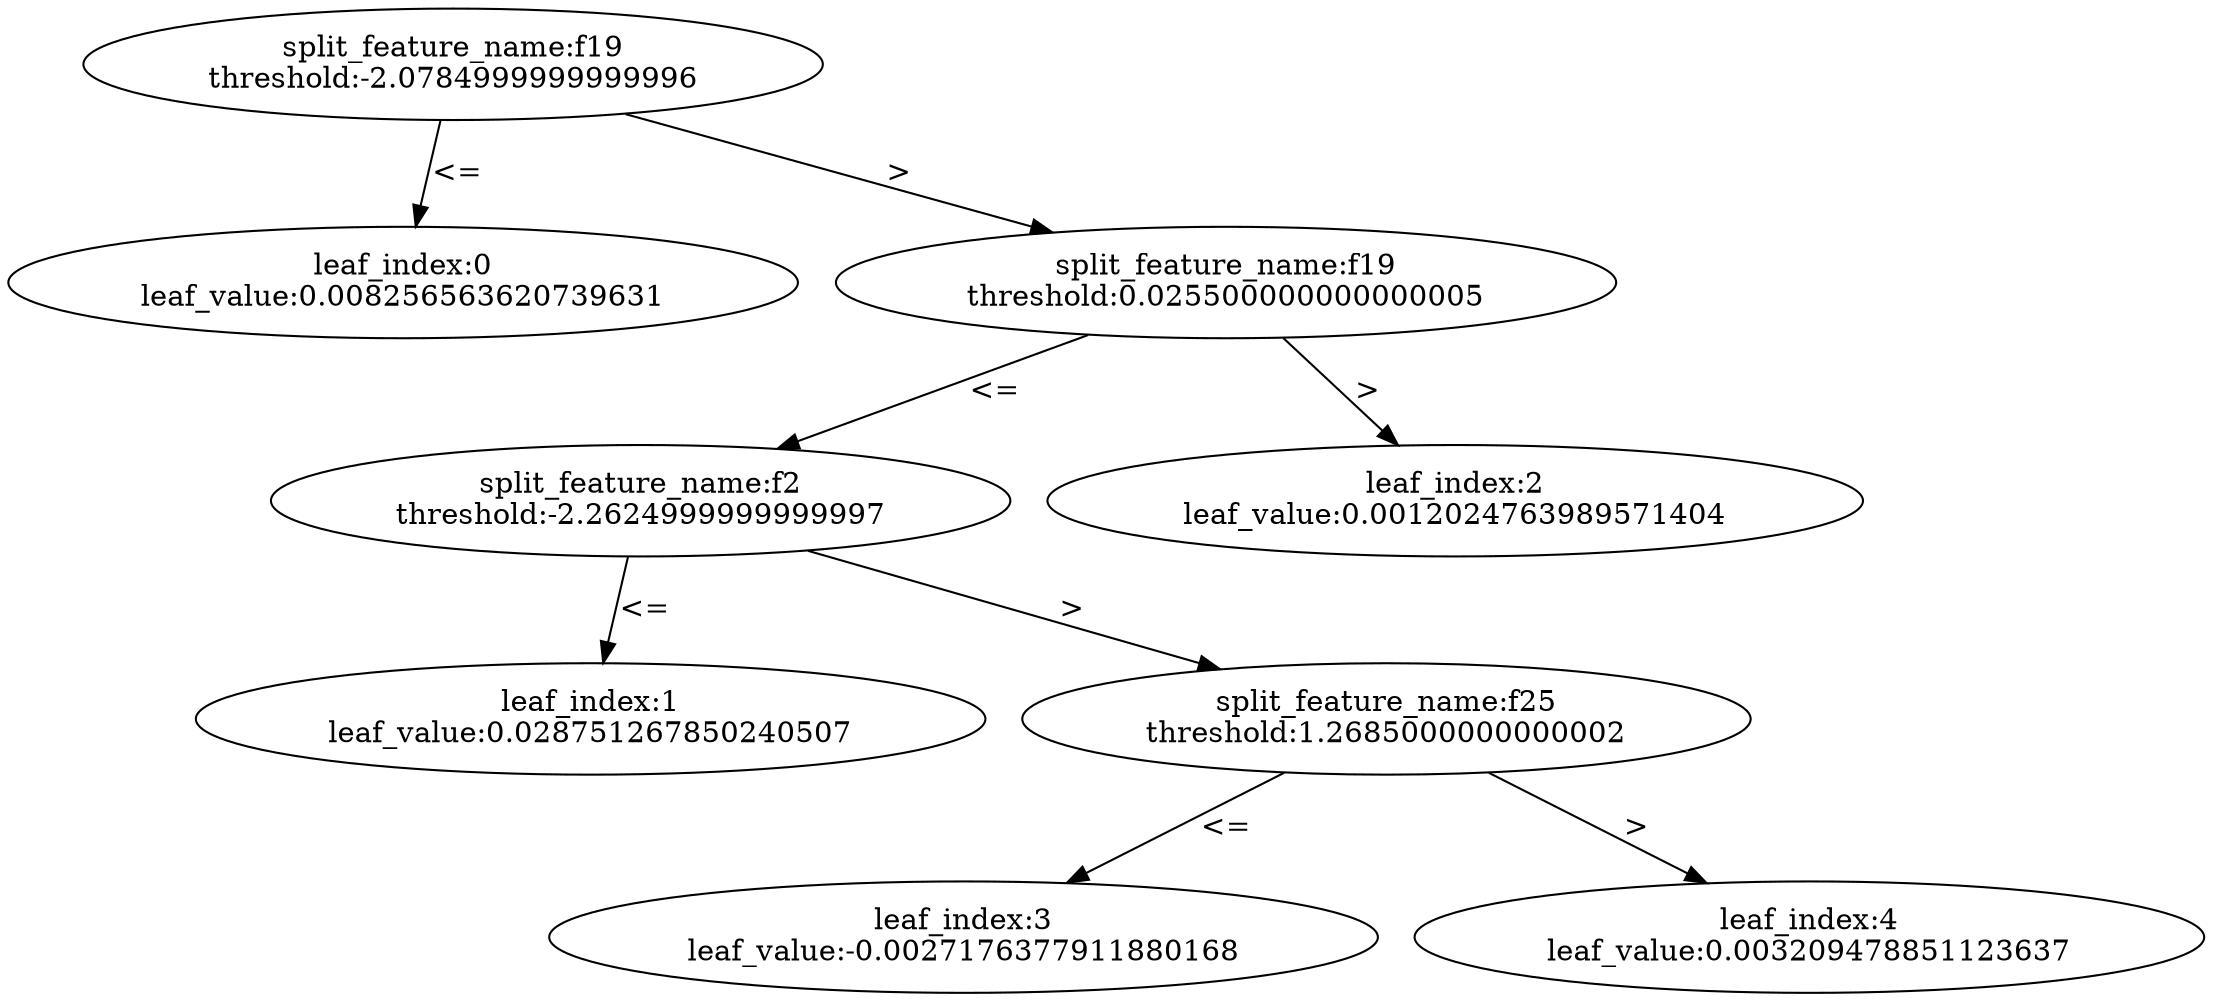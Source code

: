 digraph Tree84 {
	split0 [label="split_feature_name:f19
threshold:-2.0784999999999996"]
	leaf0 [label="leaf_index:0
leaf_value:0.008256563620739631"]
	split0 -> leaf0 [label="<="]
	split1 [label="split_feature_name:f19
threshold:0.025500000000000005"]
	split2 [label="split_feature_name:f2
threshold:-2.2624999999999997"]
	leaf1 [label="leaf_index:1
leaf_value:0.028751267850240507"]
	split2 -> leaf1 [label="<="]
	split3 [label="split_feature_name:f25
threshold:1.2685000000000002"]
	leaf3 [label="leaf_index:3
leaf_value:-0.0027176377911880168"]
	split3 -> leaf3 [label="<="]
	leaf4 [label="leaf_index:4
leaf_value:0.003209478851123637"]
	split3 -> leaf4 [label=">"]
	split2 -> split3 [label=">"]
	split1 -> split2 [label="<="]
	leaf2 [label="leaf_index:2
leaf_value:0.0012024763989571404"]
	split1 -> leaf2 [label=">"]
	split0 -> split1 [label=">"]
}
